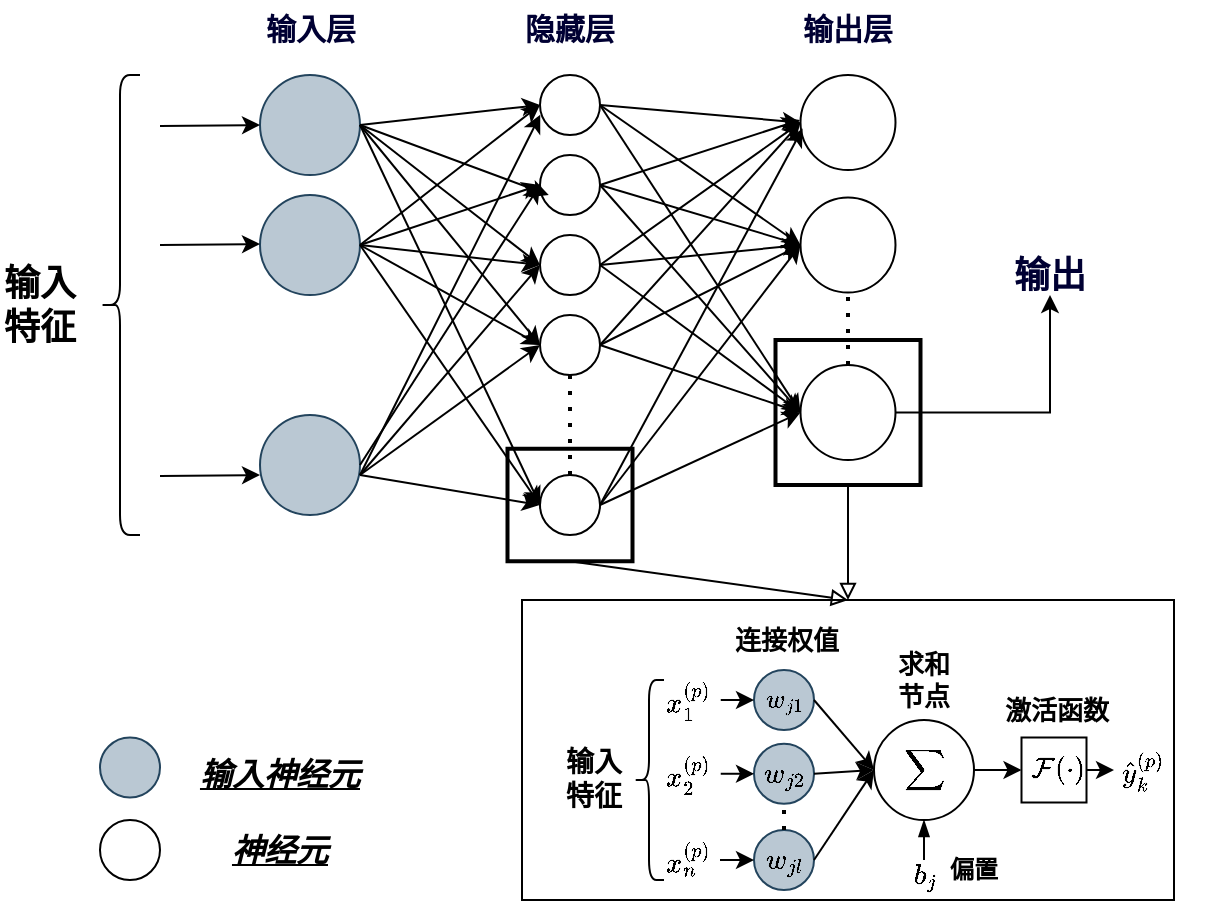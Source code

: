 <mxfile version="24.0.6" type="github">
  <diagram id="PcK8HiPGNt8-FAUTrwxG" name="第 1 页">
    <mxGraphModel dx="1136" dy="578" grid="1" gridSize="10" guides="1" tooltips="1" connect="1" arrows="1" fold="1" page="1" pageScale="1" pageWidth="827" pageHeight="1169" math="1" shadow="0">
      <root>
        <mxCell id="0" />
        <mxCell id="1" parent="0" />
        <mxCell id="slfy005rtpeVditU27t0-47" value="" style="rounded=0;whiteSpace=wrap;html=1;fillColor=none;strokeWidth=2;" parent="1" vertex="1">
          <mxGeometry x="403.75" y="744.38" width="62.5" height="56.25" as="geometry" />
        </mxCell>
        <mxCell id="slfy005rtpeVditU27t0-48" value="" style="whiteSpace=wrap;html=1;aspect=fixed;strokeColor=#000000;strokeWidth=2;fillColor=none;" parent="1" vertex="1">
          <mxGeometry x="537.75" y="690" width="72.5" height="72.5" as="geometry" />
        </mxCell>
        <mxCell id="slfy005rtpeVditU27t0-1" value="" style="rounded=0;whiteSpace=wrap;html=1;fontFamily=Helvetica;fontSize=13;" parent="1" vertex="1">
          <mxGeometry x="411" y="820" width="326" height="150" as="geometry" />
        </mxCell>
        <mxCell id="slfy005rtpeVditU27t0-2" value="" style="shape=curlyBracket;whiteSpace=wrap;html=1;rounded=1;fontFamily=Helvetica;fontSize=13;" parent="1" vertex="1">
          <mxGeometry x="200" y="557.5" width="20" height="230" as="geometry" />
        </mxCell>
        <mxCell id="slfy005rtpeVditU27t0-3" value="&lt;font style=&quot;font-size: 18px&quot;&gt;输入特征&lt;/font&gt;" style="text;html=1;strokeColor=none;fillColor=none;align=center;verticalAlign=middle;whiteSpace=wrap;rounded=0;fontFamily=Helvetica;fontSize=14;rotation=0;fontStyle=1" parent="1" vertex="1">
          <mxGeometry x="150" y="662.5" width="40" height="20" as="geometry" />
        </mxCell>
        <mxCell id="slfy005rtpeVditU27t0-4" value="" style="ellipse;whiteSpace=wrap;html=1;aspect=fixed;fontFamily=Helvetica;fontSize=13;fillColor=#bac8d3;strokeColor=#23445d;" parent="1" vertex="1">
          <mxGeometry x="280" y="557.5" width="50" height="50" as="geometry" />
        </mxCell>
        <mxCell id="slfy005rtpeVditU27t0-5" value="" style="ellipse;whiteSpace=wrap;html=1;aspect=fixed;fontFamily=Helvetica;fontSize=13;fillColor=#bac8d3;strokeColor=#23445d;" parent="1" vertex="1">
          <mxGeometry x="280" y="617.5" width="50" height="50" as="geometry" />
        </mxCell>
        <mxCell id="slfy005rtpeVditU27t0-6" value="" style="ellipse;whiteSpace=wrap;html=1;aspect=fixed;fontFamily=Helvetica;fontSize=13;fillColor=#bac8d3;strokeColor=#23445d;" parent="1" vertex="1">
          <mxGeometry x="280" y="727.5" width="50" height="50" as="geometry" />
        </mxCell>
        <mxCell id="slfy005rtpeVditU27t0-7" value="" style="endArrow=none;dashed=1;html=1;dashPattern=1 3;strokeWidth=2;fontFamily=Times New Roman;fontSize=10;fontColor=#808080;entryX=0.5;entryY=1;entryDx=0;entryDy=0;exitX=0.5;exitY=0;exitDx=0;exitDy=0;" parent="1" source="slfy005rtpeVditU27t0-31" target="R6NuVEMGAyFODu8Ev8Uq-2" edge="1">
          <mxGeometry width="50" height="50" relative="1" as="geometry">
            <mxPoint x="573.8" y="707.5" as="sourcePoint" />
            <mxPoint x="573.8" y="647.5" as="targetPoint" />
          </mxGeometry>
        </mxCell>
        <mxCell id="R6NuVEMGAyFODu8Ev8Uq-10" style="rounded=0;orthogonalLoop=1;jettySize=auto;html=1;exitX=1;exitY=0.5;exitDx=0;exitDy=0;entryX=0;entryY=0.5;entryDx=0;entryDy=0;" edge="1" parent="1" source="slfy005rtpeVditU27t0-8" target="R6NuVEMGAyFODu8Ev8Uq-2">
          <mxGeometry relative="1" as="geometry" />
        </mxCell>
        <mxCell id="slfy005rtpeVditU27t0-8" value="" style="ellipse;whiteSpace=wrap;html=1;aspect=fixed;fontFamily=Times New Roman;fontSize=10;" parent="1" vertex="1">
          <mxGeometry x="420" y="557.5" width="30" height="30" as="geometry" />
        </mxCell>
        <mxCell id="R6NuVEMGAyFODu8Ev8Uq-6" style="rounded=0;orthogonalLoop=1;jettySize=auto;html=1;exitX=1;exitY=0.5;exitDx=0;exitDy=0;" edge="1" parent="1" source="slfy005rtpeVditU27t0-9">
          <mxGeometry relative="1" as="geometry">
            <mxPoint x="550" y="580" as="targetPoint" />
          </mxGeometry>
        </mxCell>
        <mxCell id="R6NuVEMGAyFODu8Ev8Uq-11" style="rounded=0;orthogonalLoop=1;jettySize=auto;html=1;exitX=1;exitY=0.5;exitDx=0;exitDy=0;entryX=0;entryY=0.5;entryDx=0;entryDy=0;" edge="1" parent="1" source="slfy005rtpeVditU27t0-9" target="R6NuVEMGAyFODu8Ev8Uq-2">
          <mxGeometry relative="1" as="geometry" />
        </mxCell>
        <mxCell id="slfy005rtpeVditU27t0-9" value="" style="ellipse;whiteSpace=wrap;html=1;aspect=fixed;fontFamily=Times New Roman;fontSize=10;" parent="1" vertex="1">
          <mxGeometry x="420" y="597.5" width="30" height="30" as="geometry" />
        </mxCell>
        <mxCell id="R6NuVEMGAyFODu8Ev8Uq-7" style="rounded=0;orthogonalLoop=1;jettySize=auto;html=1;exitX=1;exitY=0.5;exitDx=0;exitDy=0;entryX=0;entryY=0.5;entryDx=0;entryDy=0;" edge="1" parent="1" source="slfy005rtpeVditU27t0-10" target="R6NuVEMGAyFODu8Ev8Uq-3">
          <mxGeometry relative="1" as="geometry" />
        </mxCell>
        <mxCell id="R6NuVEMGAyFODu8Ev8Uq-12" style="rounded=0;orthogonalLoop=1;jettySize=auto;html=1;exitX=1;exitY=0.5;exitDx=0;exitDy=0;entryX=0;entryY=0.5;entryDx=0;entryDy=0;" edge="1" parent="1" source="slfy005rtpeVditU27t0-10" target="R6NuVEMGAyFODu8Ev8Uq-2">
          <mxGeometry relative="1" as="geometry" />
        </mxCell>
        <mxCell id="slfy005rtpeVditU27t0-10" value="" style="ellipse;whiteSpace=wrap;html=1;aspect=fixed;fontFamily=Times New Roman;fontSize=10;" parent="1" vertex="1">
          <mxGeometry x="420" y="637.5" width="30" height="30" as="geometry" />
        </mxCell>
        <mxCell id="R6NuVEMGAyFODu8Ev8Uq-8" style="rounded=0;orthogonalLoop=1;jettySize=auto;html=1;exitX=1;exitY=0.5;exitDx=0;exitDy=0;entryX=0;entryY=0.5;entryDx=0;entryDy=0;" edge="1" parent="1" source="slfy005rtpeVditU27t0-11" target="R6NuVEMGAyFODu8Ev8Uq-3">
          <mxGeometry relative="1" as="geometry" />
        </mxCell>
        <mxCell id="R6NuVEMGAyFODu8Ev8Uq-13" style="rounded=0;orthogonalLoop=1;jettySize=auto;html=1;exitX=1;exitY=0.5;exitDx=0;exitDy=0;entryX=0;entryY=0.5;entryDx=0;entryDy=0;" edge="1" parent="1" source="slfy005rtpeVditU27t0-11" target="R6NuVEMGAyFODu8Ev8Uq-2">
          <mxGeometry relative="1" as="geometry" />
        </mxCell>
        <mxCell id="slfy005rtpeVditU27t0-11" value="" style="ellipse;whiteSpace=wrap;html=1;aspect=fixed;fontFamily=Times New Roman;fontSize=10;" parent="1" vertex="1">
          <mxGeometry x="420" y="677.5" width="30" height="30" as="geometry" />
        </mxCell>
        <mxCell id="R6NuVEMGAyFODu8Ev8Uq-14" style="rounded=0;orthogonalLoop=1;jettySize=auto;html=1;exitX=1;exitY=0.5;exitDx=0;exitDy=0;entryX=0;entryY=0.5;entryDx=0;entryDy=0;" edge="1" parent="1" source="slfy005rtpeVditU27t0-12" target="R6NuVEMGAyFODu8Ev8Uq-2">
          <mxGeometry relative="1" as="geometry" />
        </mxCell>
        <mxCell id="slfy005rtpeVditU27t0-12" value="" style="ellipse;whiteSpace=wrap;html=1;aspect=fixed;fontFamily=Times New Roman;fontSize=10;" parent="1" vertex="1">
          <mxGeometry x="420" y="757.5" width="30" height="30" as="geometry" />
        </mxCell>
        <mxCell id="slfy005rtpeVditU27t0-13" value="" style="endArrow=classic;html=1;fontFamily=Times New Roman;fontSize=10;fontColor=#808080;entryX=0;entryY=0.5;entryDx=0;entryDy=0;exitX=1;exitY=0.5;exitDx=0;exitDy=0;" parent="1" source="slfy005rtpeVditU27t0-4" target="slfy005rtpeVditU27t0-8" edge="1">
          <mxGeometry width="50" height="50" relative="1" as="geometry">
            <mxPoint x="330" y="587.5" as="sourcePoint" />
            <mxPoint x="380" y="537.5" as="targetPoint" />
          </mxGeometry>
        </mxCell>
        <mxCell id="slfy005rtpeVditU27t0-14" value="" style="endArrow=classic;html=1;fontFamily=Times New Roman;fontSize=10;fontColor=#808080;entryX=0;entryY=0.5;entryDx=0;entryDy=0;" parent="1" target="slfy005rtpeVditU27t0-8" edge="1">
          <mxGeometry width="50" height="50" relative="1" as="geometry">
            <mxPoint x="330" y="642.5" as="sourcePoint" />
            <mxPoint x="420" y="627.5" as="targetPoint" />
          </mxGeometry>
        </mxCell>
        <mxCell id="slfy005rtpeVditU27t0-15" value="" style="endArrow=classic;html=1;fontFamily=Times New Roman;fontSize=10;fontColor=#808080;entryX=0;entryY=0.5;entryDx=0;entryDy=0;exitX=1;exitY=0.5;exitDx=0;exitDy=0;" parent="1" source="slfy005rtpeVditU27t0-6" target="slfy005rtpeVditU27t0-9" edge="1">
          <mxGeometry width="50" height="50" relative="1" as="geometry">
            <mxPoint x="280" y="757.5" as="sourcePoint" />
            <mxPoint x="370" y="742.5" as="targetPoint" />
          </mxGeometry>
        </mxCell>
        <mxCell id="slfy005rtpeVditU27t0-16" value="" style="endArrow=classic;html=1;fontFamily=Times New Roman;fontSize=10;fontColor=#808080;entryX=0;entryY=0.5;entryDx=0;entryDy=0;" parent="1" target="slfy005rtpeVditU27t0-10" edge="1">
          <mxGeometry width="50" height="50" relative="1" as="geometry">
            <mxPoint x="330" y="757.5" as="sourcePoint" />
            <mxPoint x="430.13" y="627.405" as="targetPoint" />
          </mxGeometry>
        </mxCell>
        <mxCell id="slfy005rtpeVditU27t0-17" value="" style="endArrow=classic;html=1;fontFamily=Times New Roman;fontSize=10;fontColor=#808080;entryX=0.407;entryY=0.333;entryDx=0;entryDy=0;entryPerimeter=0;" parent="1" edge="1">
          <mxGeometry width="50" height="50" relative="1" as="geometry">
            <mxPoint x="330" y="757.5" as="sourcePoint" />
            <mxPoint x="420.13" y="577.405" as="targetPoint" />
          </mxGeometry>
        </mxCell>
        <mxCell id="slfy005rtpeVditU27t0-18" value="" style="endArrow=classic;html=1;fontFamily=Times New Roman;fontSize=10;fontColor=#808080;entryX=0;entryY=0.5;entryDx=0;entryDy=0;" parent="1" target="slfy005rtpeVditU27t0-11" edge="1">
          <mxGeometry width="50" height="50" relative="1" as="geometry">
            <mxPoint x="330" y="757.5" as="sourcePoint" />
            <mxPoint x="420.13" y="697.505" as="targetPoint" />
          </mxGeometry>
        </mxCell>
        <mxCell id="slfy005rtpeVditU27t0-19" value="" style="endArrow=classic;html=1;fontFamily=Times New Roman;fontSize=10;fontColor=#808080;entryX=0;entryY=0.5;entryDx=0;entryDy=0;" parent="1" edge="1">
          <mxGeometry width="50" height="50" relative="1" as="geometry">
            <mxPoint x="330" y="757.5" as="sourcePoint" />
            <mxPoint x="420" y="772.5" as="targetPoint" />
          </mxGeometry>
        </mxCell>
        <mxCell id="slfy005rtpeVditU27t0-20" value="" style="endArrow=classic;html=1;fontFamily=Times New Roman;fontSize=10;fontColor=#808080;entryX=0.146;entryY=0.667;entryDx=0;entryDy=0;exitX=1;exitY=0.5;exitDx=0;exitDy=0;entryPerimeter=0;" parent="1" source="slfy005rtpeVditU27t0-4" target="slfy005rtpeVditU27t0-9" edge="1">
          <mxGeometry width="50" height="50" relative="1" as="geometry">
            <mxPoint x="340" y="597.5" as="sourcePoint" />
            <mxPoint x="430" y="582.5" as="targetPoint" />
          </mxGeometry>
        </mxCell>
        <mxCell id="slfy005rtpeVditU27t0-21" value="" style="endArrow=classic;html=1;fontFamily=Times New Roman;fontSize=10;fontColor=#808080;entryX=0;entryY=0.5;entryDx=0;entryDy=0;exitX=1;exitY=0.5;exitDx=0;exitDy=0;" parent="1" source="slfy005rtpeVditU27t0-4" target="slfy005rtpeVditU27t0-10" edge="1">
          <mxGeometry width="50" height="50" relative="1" as="geometry">
            <mxPoint x="331" y="587.5" as="sourcePoint" />
            <mxPoint x="434.393" y="633.107" as="targetPoint" />
          </mxGeometry>
        </mxCell>
        <mxCell id="slfy005rtpeVditU27t0-22" value="" style="endArrow=classic;html=1;fontFamily=Times New Roman;fontSize=10;fontColor=#808080;entryX=0;entryY=0.5;entryDx=0;entryDy=0;exitX=1;exitY=0.5;exitDx=0;exitDy=0;" parent="1" source="slfy005rtpeVditU27t0-4" target="slfy005rtpeVditU27t0-11" edge="1">
          <mxGeometry width="50" height="50" relative="1" as="geometry">
            <mxPoint x="350" y="602.5" as="sourcePoint" />
            <mxPoint x="440" y="672.5" as="targetPoint" />
          </mxGeometry>
        </mxCell>
        <mxCell id="slfy005rtpeVditU27t0-23" value="" style="endArrow=classic;html=1;fontFamily=Times New Roman;fontSize=10;fontColor=#808080;entryX=0;entryY=0.5;entryDx=0;entryDy=0;exitX=1;exitY=0.5;exitDx=0;exitDy=0;" parent="1" source="slfy005rtpeVditU27t0-4" edge="1">
          <mxGeometry width="50" height="50" relative="1" as="geometry">
            <mxPoint x="370" y="622.5" as="sourcePoint" />
            <mxPoint x="420" y="772.5" as="targetPoint" />
          </mxGeometry>
        </mxCell>
        <mxCell id="slfy005rtpeVditU27t0-24" value="" style="endArrow=classic;html=1;fontFamily=Times New Roman;fontSize=10;fontColor=#808080;entryX=0;entryY=0.5;entryDx=0;entryDy=0;exitX=1;exitY=0.5;exitDx=0;exitDy=0;" parent="1" source="slfy005rtpeVditU27t0-5" target="slfy005rtpeVditU27t0-9" edge="1">
          <mxGeometry width="50" height="50" relative="1" as="geometry">
            <mxPoint x="340" y="652.5" as="sourcePoint" />
            <mxPoint x="430" y="582.5" as="targetPoint" />
          </mxGeometry>
        </mxCell>
        <mxCell id="slfy005rtpeVditU27t0-25" value="" style="endArrow=classic;html=1;fontFamily=Times New Roman;fontSize=10;fontColor=#808080;entryX=0;entryY=0.5;entryDx=0;entryDy=0;exitX=1;exitY=0.5;exitDx=0;exitDy=0;" parent="1" source="slfy005rtpeVditU27t0-5" target="slfy005rtpeVditU27t0-10" edge="1">
          <mxGeometry width="50" height="50" relative="1" as="geometry">
            <mxPoint x="350" y="662.5" as="sourcePoint" />
            <mxPoint x="440" y="592.5" as="targetPoint" />
          </mxGeometry>
        </mxCell>
        <mxCell id="slfy005rtpeVditU27t0-26" value="" style="endArrow=classic;html=1;fontFamily=Times New Roman;fontSize=10;fontColor=#808080;entryX=0;entryY=0.5;entryDx=0;entryDy=0;exitX=1;exitY=0.5;exitDx=0;exitDy=0;" parent="1" source="slfy005rtpeVditU27t0-5" target="slfy005rtpeVditU27t0-11" edge="1">
          <mxGeometry width="50" height="50" relative="1" as="geometry">
            <mxPoint x="360" y="672.5" as="sourcePoint" />
            <mxPoint x="450" y="602.5" as="targetPoint" />
          </mxGeometry>
        </mxCell>
        <mxCell id="slfy005rtpeVditU27t0-27" value="" style="endArrow=classic;html=1;fontFamily=Times New Roman;fontSize=10;fontColor=#808080;entryX=0;entryY=0.5;entryDx=0;entryDy=0;exitX=1;exitY=0.5;exitDx=0;exitDy=0;" parent="1" source="slfy005rtpeVditU27t0-5" edge="1">
          <mxGeometry width="50" height="50" relative="1" as="geometry">
            <mxPoint x="380" y="692.5" as="sourcePoint" />
            <mxPoint x="420" y="772.5" as="targetPoint" />
          </mxGeometry>
        </mxCell>
        <mxCell id="slfy005rtpeVditU27t0-28" value="&lt;font style=&quot;font-size: 15px&quot;&gt;输入层&lt;/font&gt;" style="text;html=1;strokeColor=none;fillColor=none;align=center;verticalAlign=middle;whiteSpace=wrap;rounded=0;fontFamily=Helvetica;fontSize=14;fontColor=#000033;fontStyle=1" parent="1" vertex="1">
          <mxGeometry x="257.5" y="520" width="95" height="27.5" as="geometry" />
        </mxCell>
        <mxCell id="slfy005rtpeVditU27t0-29" value="&lt;font style=&quot;font-size: 15px&quot;&gt;隐藏层&lt;/font&gt;" style="text;html=1;strokeColor=none;fillColor=none;align=center;verticalAlign=middle;whiteSpace=wrap;rounded=0;fontFamily=Helvetica;fontSize=13;fontColor=#000033;fontStyle=1" parent="1" vertex="1">
          <mxGeometry x="385" y="523.75" width="100" height="20" as="geometry" />
        </mxCell>
        <mxCell id="slfy005rtpeVditU27t0-30" style="edgeStyle=orthogonalEdgeStyle;rounded=0;orthogonalLoop=1;jettySize=auto;html=1;exitX=1;exitY=0.5;exitDx=0;exitDy=0;fontFamily=Helvetica;fontSize=13;fontColor=#000033;" parent="1" source="slfy005rtpeVditU27t0-31" target="slfy005rtpeVditU27t0-39" edge="1">
          <mxGeometry relative="1" as="geometry" />
        </mxCell>
        <mxCell id="slfy005rtpeVditU27t0-31" value="" style="ellipse;whiteSpace=wrap;html=1;aspect=fixed;fontFamily=Times New Roman;fontSize=10;" parent="1" vertex="1">
          <mxGeometry x="550.25" y="702.5" width="47.5" height="47.5" as="geometry" />
        </mxCell>
        <mxCell id="slfy005rtpeVditU27t0-32" value="" style="endArrow=none;dashed=1;html=1;dashPattern=1 3;strokeWidth=2;fontFamily=Times New Roman;fontSize=10;fontColor=#000033;entryX=0.5;entryY=1;entryDx=0;entryDy=0;exitX=0.5;exitY=0;exitDx=0;exitDy=0;" parent="1" target="slfy005rtpeVditU27t0-11" edge="1">
          <mxGeometry width="50" height="50" relative="1" as="geometry">
            <mxPoint x="435" y="757.5" as="sourcePoint" />
            <mxPoint x="490" y="707.5" as="targetPoint" />
          </mxGeometry>
        </mxCell>
        <mxCell id="slfy005rtpeVditU27t0-33" value="" style="endArrow=classic;html=1;fontFamily=Times New Roman;fontSize=10;fontColor=#000033;exitX=1;exitY=0.5;exitDx=0;exitDy=0;entryX=0;entryY=0.5;entryDx=0;entryDy=0;" parent="1" source="slfy005rtpeVditU27t0-8" target="slfy005rtpeVditU27t0-31" edge="1">
          <mxGeometry width="50" height="50" relative="1" as="geometry">
            <mxPoint x="540" y="627.5" as="sourcePoint" />
            <mxPoint x="590" y="577.5" as="targetPoint" />
          </mxGeometry>
        </mxCell>
        <mxCell id="slfy005rtpeVditU27t0-34" value="" style="endArrow=classic;html=1;fontFamily=Times New Roman;fontSize=10;fontColor=#000033;exitX=1;exitY=0.5;exitDx=0;exitDy=0;entryX=0;entryY=0.5;entryDx=0;entryDy=0;" parent="1" source="slfy005rtpeVditU27t0-9" target="slfy005rtpeVditU27t0-31" edge="1">
          <mxGeometry width="50" height="50" relative="1" as="geometry">
            <mxPoint x="470" y="592.5" as="sourcePoint" />
            <mxPoint x="569" y="677.5" as="targetPoint" />
          </mxGeometry>
        </mxCell>
        <mxCell id="slfy005rtpeVditU27t0-35" value="" style="endArrow=classic;html=1;fontFamily=Times New Roman;fontSize=10;fontColor=#000033;exitX=1;exitY=0.5;exitDx=0;exitDy=0;entryX=0;entryY=0.5;entryDx=0;entryDy=0;" parent="1" source="slfy005rtpeVditU27t0-10" target="slfy005rtpeVditU27t0-31" edge="1">
          <mxGeometry width="50" height="50" relative="1" as="geometry">
            <mxPoint x="480" y="602.5" as="sourcePoint" />
            <mxPoint x="579" y="687.5" as="targetPoint" />
          </mxGeometry>
        </mxCell>
        <mxCell id="slfy005rtpeVditU27t0-36" value="" style="endArrow=classic;html=1;fontFamily=Times New Roman;fontSize=10;fontColor=#000033;exitX=1;exitY=0.5;exitDx=0;exitDy=0;entryX=0;entryY=0.5;entryDx=0;entryDy=0;" parent="1" source="slfy005rtpeVditU27t0-11" target="slfy005rtpeVditU27t0-31" edge="1">
          <mxGeometry width="50" height="50" relative="1" as="geometry">
            <mxPoint x="490" y="612.5" as="sourcePoint" />
            <mxPoint x="589" y="697.5" as="targetPoint" />
          </mxGeometry>
        </mxCell>
        <mxCell id="slfy005rtpeVditU27t0-37" value="" style="endArrow=classic;html=1;fontFamily=Times New Roman;fontSize=10;fontColor=#000033;exitX=1;exitY=0.5;exitDx=0;exitDy=0;entryX=0;entryY=0.5;entryDx=0;entryDy=0;" parent="1" edge="1" target="slfy005rtpeVditU27t0-31">
          <mxGeometry width="50" height="50" relative="1" as="geometry">
            <mxPoint x="450" y="772.5" as="sourcePoint" />
            <mxPoint x="550" y="657.5" as="targetPoint" />
          </mxGeometry>
        </mxCell>
        <mxCell id="slfy005rtpeVditU27t0-38" value="&lt;font style=&quot;font-size: 15px&quot;&gt;输出层&lt;/font&gt;" style="text;html=1;strokeColor=none;fillColor=none;align=center;verticalAlign=middle;whiteSpace=wrap;rounded=0;fontFamily=Helvetica;fontSize=13;fontColor=#000033;fontStyle=1" parent="1" vertex="1">
          <mxGeometry x="522" y="522.5" width="104" height="22.5" as="geometry" />
        </mxCell>
        <mxCell id="slfy005rtpeVditU27t0-39" value="&lt;b&gt;&lt;font style=&quot;font-size: 18px&quot;&gt;输出&lt;/font&gt;&lt;/b&gt;" style="text;html=1;strokeColor=none;fillColor=none;align=center;verticalAlign=middle;whiteSpace=wrap;rounded=0;fontFamily=Helvetica;fontSize=14;fontColor=#000033;" parent="1" vertex="1">
          <mxGeometry x="640" y="647.5" width="70" height="20" as="geometry" />
        </mxCell>
        <mxCell id="slfy005rtpeVditU27t0-44" value="" style="endArrow=classic;html=1;entryX=0;entryY=0.5;entryDx=0;entryDy=0;" parent="1" target="slfy005rtpeVditU27t0-4" edge="1">
          <mxGeometry width="50" height="50" relative="1" as="geometry">
            <mxPoint x="230" y="583" as="sourcePoint" />
            <mxPoint x="440" y="710" as="targetPoint" />
          </mxGeometry>
        </mxCell>
        <mxCell id="slfy005rtpeVditU27t0-45" value="" style="endArrow=classic;html=1;entryX=0;entryY=0.5;entryDx=0;entryDy=0;" parent="1" edge="1">
          <mxGeometry width="50" height="50" relative="1" as="geometry">
            <mxPoint x="230" y="642.5" as="sourcePoint" />
            <mxPoint x="280" y="642" as="targetPoint" />
          </mxGeometry>
        </mxCell>
        <mxCell id="slfy005rtpeVditU27t0-46" value="" style="endArrow=classic;html=1;entryX=0;entryY=0.5;entryDx=0;entryDy=0;" parent="1" edge="1">
          <mxGeometry width="50" height="50" relative="1" as="geometry">
            <mxPoint x="230" y="758" as="sourcePoint" />
            <mxPoint x="280" y="757.5" as="targetPoint" />
          </mxGeometry>
        </mxCell>
        <mxCell id="slfy005rtpeVditU27t0-52" value="" style="endArrow=block;html=1;entryX=0.5;entryY=0;entryDx=0;entryDy=0;exitX=0.5;exitY=1;exitDx=0;exitDy=0;endFill=0;" parent="1" source="slfy005rtpeVditU27t0-47" target="slfy005rtpeVditU27t0-1" edge="1">
          <mxGeometry width="50" height="50" relative="1" as="geometry">
            <mxPoint x="390" y="750" as="sourcePoint" />
            <mxPoint x="440" y="700" as="targetPoint" />
          </mxGeometry>
        </mxCell>
        <mxCell id="slfy005rtpeVditU27t0-53" value="" style="endArrow=block;html=1;exitX=0.5;exitY=1;exitDx=0;exitDy=0;endFill=0;entryX=0.5;entryY=0;entryDx=0;entryDy=0;" parent="1" source="slfy005rtpeVditU27t0-48" target="slfy005rtpeVditU27t0-1" edge="1">
          <mxGeometry width="50" height="50" relative="1" as="geometry">
            <mxPoint x="390" y="750" as="sourcePoint" />
            <mxPoint x="570" y="840" as="targetPoint" />
          </mxGeometry>
        </mxCell>
        <mxCell id="slfy005rtpeVditU27t0-54" value="" style="shape=curlyBracket;whiteSpace=wrap;html=1;rounded=1;fontFamily=Helvetica;fontSize=13;" parent="1" vertex="1">
          <mxGeometry x="467" y="860" width="15" height="100" as="geometry" />
        </mxCell>
        <mxCell id="slfy005rtpeVditU27t0-55" value="输入特征" style="text;html=1;strokeColor=none;fillColor=none;align=center;verticalAlign=middle;whiteSpace=wrap;rounded=0;fontFamily=Helvetica;fontSize=14;rotation=0;fontStyle=1" parent="1" vertex="1">
          <mxGeometry x="427" y="898.75" width="40" height="20" as="geometry" />
        </mxCell>
        <mxCell id="slfy005rtpeVditU27t0-63" value="&lt;font style=&quot;font-size: 11px&quot;&gt;$$w_{j1}$$&lt;/font&gt;" style="ellipse;whiteSpace=wrap;html=1;aspect=fixed;fontFamily=Helvetica;fontSize=13;fillColor=#bac8d3;strokeColor=#23445d;" parent="1" vertex="1">
          <mxGeometry x="527" y="855" width="30" height="30" as="geometry" />
        </mxCell>
        <mxCell id="slfy005rtpeVditU27t0-64" value="&lt;span style=&quot;font-size: 12px;&quot;&gt;$$w_{j2}$$&lt;/span&gt;" style="ellipse;whiteSpace=wrap;html=1;aspect=fixed;fontFamily=Helvetica;fontSize=13;fillColor=#bac8d3;strokeColor=#23445d;" parent="1" vertex="1">
          <mxGeometry x="527" y="891.88" width="30" height="30" as="geometry" />
        </mxCell>
        <mxCell id="slfy005rtpeVditU27t0-65" value="&lt;span style=&quot;font-size: 12px;&quot;&gt;$$w_{jl}$$&lt;/span&gt;" style="ellipse;whiteSpace=wrap;html=1;aspect=fixed;fontFamily=Helvetica;fontSize=13;fillColor=#bac8d3;strokeColor=#23445d;" parent="1" vertex="1">
          <mxGeometry x="527" y="935" width="30" height="30" as="geometry" />
        </mxCell>
        <mxCell id="slfy005rtpeVditU27t0-66" value="" style="endArrow=none;dashed=1;html=1;dashPattern=1 3;strokeWidth=2;fontFamily=Times New Roman;fontSize=10;fontColor=#808080;entryX=0.5;entryY=1;entryDx=0;entryDy=0;exitX=0.5;exitY=0;exitDx=0;exitDy=0;" parent="1" source="slfy005rtpeVditU27t0-65" target="slfy005rtpeVditU27t0-64" edge="1">
          <mxGeometry width="50" height="50" relative="1" as="geometry">
            <mxPoint x="812" y="862.5" as="sourcePoint" />
            <mxPoint x="862" y="812.5" as="targetPoint" />
          </mxGeometry>
        </mxCell>
        <mxCell id="slfy005rtpeVditU27t0-69" value="" style="endArrow=classic;html=1;entryX=0;entryY=0.5;entryDx=0;entryDy=0;exitX=1;exitY=0.5;exitDx=0;exitDy=0;" parent="1" target="slfy005rtpeVditU27t0-65" edge="1" source="slfy005rtpeVditU27t0-77">
          <mxGeometry width="50" height="50" relative="1" as="geometry">
            <mxPoint x="512" y="950" as="sourcePoint" />
            <mxPoint x="537" y="949.5" as="targetPoint" />
          </mxGeometry>
        </mxCell>
        <mxCell id="slfy005rtpeVditU27t0-72" value="" style="endArrow=classic;html=1;entryX=0;entryY=0.5;entryDx=0;entryDy=0;" parent="1" target="slfy005rtpeVditU27t0-64" edge="1" source="slfy005rtpeVditU27t0-76">
          <mxGeometry width="50" height="50" relative="1" as="geometry">
            <mxPoint x="512" y="909" as="sourcePoint" />
            <mxPoint x="547" y="959.5" as="targetPoint" />
          </mxGeometry>
        </mxCell>
        <mxCell id="slfy005rtpeVditU27t0-73" value="" style="endArrow=classic;html=1;entryX=0;entryY=0.5;entryDx=0;entryDy=0;exitX=1;exitY=0.5;exitDx=0;exitDy=0;" parent="1" target="slfy005rtpeVditU27t0-63" edge="1" source="slfy005rtpeVditU27t0-75">
          <mxGeometry width="50" height="50" relative="1" as="geometry">
            <mxPoint x="512" y="870" as="sourcePoint" />
            <mxPoint x="557" y="969.5" as="targetPoint" />
          </mxGeometry>
        </mxCell>
        <mxCell id="slfy005rtpeVditU27t0-74" value="&lt;b&gt;&lt;font style=&quot;font-size: 13px&quot;&gt;连接权值&lt;/font&gt;&lt;/b&gt;" style="text;html=1;strokeColor=none;fillColor=none;align=center;verticalAlign=middle;whiteSpace=wrap;rounded=0;" parent="1" vertex="1">
          <mxGeometry x="510.37" y="830" width="67" height="20" as="geometry" />
        </mxCell>
        <mxCell id="slfy005rtpeVditU27t0-75" value="$$x_1^{(p)}$$" style="text;html=1;strokeColor=none;fillColor=none;align=center;verticalAlign=middle;whiteSpace=wrap;rounded=0;" parent="1" vertex="1">
          <mxGeometry x="479.37" y="860" width="31" height="20" as="geometry" />
        </mxCell>
        <mxCell id="slfy005rtpeVditU27t0-76" value="$$x_2^{(p)}$$" style="text;html=1;strokeColor=none;fillColor=none;align=center;verticalAlign=middle;whiteSpace=wrap;rounded=0;" parent="1" vertex="1">
          <mxGeometry x="479.37" y="896.88" width="31" height="20" as="geometry" />
        </mxCell>
        <mxCell id="slfy005rtpeVditU27t0-77" value="$$x_n^{(p)}$$" style="text;html=1;strokeColor=none;fillColor=none;align=center;verticalAlign=middle;whiteSpace=wrap;rounded=0;" parent="1" vertex="1">
          <mxGeometry x="479" y="940" width="31" height="20" as="geometry" />
        </mxCell>
        <mxCell id="slfy005rtpeVditU27t0-78" value="$$\sum$$" style="ellipse;whiteSpace=wrap;html=1;aspect=fixed;strokeColor=#000000;strokeWidth=1;fillColor=none;" parent="1" vertex="1">
          <mxGeometry x="587" y="880" width="50" height="50" as="geometry" />
        </mxCell>
        <mxCell id="slfy005rtpeVditU27t0-79" value="" style="endArrow=classic;html=1;entryX=0;entryY=0.5;entryDx=0;entryDy=0;exitX=1;exitY=0.5;exitDx=0;exitDy=0;" parent="1" source="slfy005rtpeVditU27t0-63" target="slfy005rtpeVditU27t0-78" edge="1">
          <mxGeometry width="50" height="50" relative="1" as="geometry">
            <mxPoint x="387" y="820" as="sourcePoint" />
            <mxPoint x="437" y="770" as="targetPoint" />
          </mxGeometry>
        </mxCell>
        <mxCell id="slfy005rtpeVditU27t0-80" value="" style="endArrow=classic;html=1;entryX=0;entryY=0.5;entryDx=0;entryDy=0;exitX=1;exitY=0.5;exitDx=0;exitDy=0;" parent="1" source="slfy005rtpeVditU27t0-64" target="slfy005rtpeVditU27t0-78" edge="1">
          <mxGeometry width="50" height="50" relative="1" as="geometry">
            <mxPoint x="387" y="820" as="sourcePoint" />
            <mxPoint x="437" y="770" as="targetPoint" />
          </mxGeometry>
        </mxCell>
        <mxCell id="slfy005rtpeVditU27t0-81" value="" style="endArrow=classic;html=1;entryX=0;entryY=0.5;entryDx=0;entryDy=0;exitX=1;exitY=0.5;exitDx=0;exitDy=0;" parent="1" source="slfy005rtpeVditU27t0-65" target="slfy005rtpeVditU27t0-78" edge="1">
          <mxGeometry width="50" height="50" relative="1" as="geometry">
            <mxPoint x="387" y="820" as="sourcePoint" />
            <mxPoint x="437" y="770" as="targetPoint" />
          </mxGeometry>
        </mxCell>
        <mxCell id="slfy005rtpeVditU27t0-84" value="&lt;b&gt;&lt;font style=&quot;font-size: 13px&quot;&gt;求和节点&lt;/font&gt;&lt;/b&gt;" style="text;html=1;strokeColor=none;fillColor=none;align=center;verticalAlign=middle;whiteSpace=wrap;rounded=0;" parent="1" vertex="1">
          <mxGeometry x="592" y="850" width="40" height="20" as="geometry" />
        </mxCell>
        <mxCell id="slfy005rtpeVditU27t0-85" value="" style="endArrow=classic;html=1;exitX=1;exitY=0.5;exitDx=0;exitDy=0;" parent="1" source="slfy005rtpeVditU27t0-78" target="slfy005rtpeVditU27t0-86" edge="1">
          <mxGeometry width="50" height="50" relative="1" as="geometry">
            <mxPoint x="457" y="860" as="sourcePoint" />
            <mxPoint x="507" y="810" as="targetPoint" />
          </mxGeometry>
        </mxCell>
        <mxCell id="slfy005rtpeVditU27t0-86" value="$$\ \mathcal{F}(·)$$" style="whiteSpace=wrap;html=1;aspect=fixed;strokeColor=#000000;strokeWidth=1;fillColor=none;" parent="1" vertex="1">
          <mxGeometry x="660.75" y="888.75" width="32.5" height="32.5" as="geometry" />
        </mxCell>
        <mxCell id="slfy005rtpeVditU27t0-87" value="&lt;b&gt;&lt;font style=&quot;font-size: 13px&quot;&gt;激活函数&lt;/font&gt;&lt;/b&gt;" style="text;html=1;strokeColor=none;fillColor=none;align=center;verticalAlign=middle;whiteSpace=wrap;rounded=0;" parent="1" vertex="1">
          <mxGeometry x="647" y="865" width="63" height="20" as="geometry" />
        </mxCell>
        <mxCell id="slfy005rtpeVditU27t0-88" value="" style="endArrow=classic;html=1;exitX=1;exitY=0.5;exitDx=0;exitDy=0;" parent="1" source="slfy005rtpeVditU27t0-86" target="slfy005rtpeVditU27t0-90" edge="1">
          <mxGeometry width="50" height="50" relative="1" as="geometry">
            <mxPoint x="457" y="860" as="sourcePoint" />
            <mxPoint x="507" y="810" as="targetPoint" />
          </mxGeometry>
        </mxCell>
        <mxCell id="slfy005rtpeVditU27t0-90" value="$$\hat y_k^{(p)}$$" style="text;html=1;strokeColor=none;fillColor=none;align=center;verticalAlign=middle;whiteSpace=wrap;rounded=0;" parent="1" vertex="1">
          <mxGeometry x="707" y="896.88" width="30" height="16.25" as="geometry" />
        </mxCell>
        <mxCell id="slfy005rtpeVditU27t0-91" value="" style="endArrow=blockThin;html=1;entryX=0.5;entryY=1;entryDx=0;entryDy=0;exitX=0.5;exitY=0;exitDx=0;exitDy=0;endFill=1;" parent="1" source="slfy005rtpeVditU27t0-92" target="slfy005rtpeVditU27t0-78" edge="1">
          <mxGeometry width="50" height="50" relative="1" as="geometry">
            <mxPoint x="457" y="860" as="sourcePoint" />
            <mxPoint x="507" y="810" as="targetPoint" />
          </mxGeometry>
        </mxCell>
        <mxCell id="slfy005rtpeVditU27t0-92" value="$$b_j$$&lt;b&gt;&lt;br&gt;&lt;/b&gt;" style="text;html=1;strokeColor=none;fillColor=none;align=center;verticalAlign=middle;whiteSpace=wrap;rounded=0;" parent="1" vertex="1">
          <mxGeometry x="594.5" y="950" width="35" height="30" as="geometry" />
        </mxCell>
        <mxCell id="slfy005rtpeVditU27t0-93" value="&lt;b&gt;偏置&lt;/b&gt;" style="text;html=1;strokeColor=none;fillColor=none;align=center;verticalAlign=middle;whiteSpace=wrap;rounded=0;" parent="1" vertex="1">
          <mxGeometry x="617" y="945" width="40" height="20" as="geometry" />
        </mxCell>
        <mxCell id="slfy005rtpeVditU27t0-94" value="" style="ellipse;whiteSpace=wrap;html=1;aspect=fixed;fontFamily=Helvetica;fontSize=13;fillColor=#bac8d3;strokeColor=#23445d;" parent="1" vertex="1">
          <mxGeometry x="200" y="888.75" width="30" height="30" as="geometry" />
        </mxCell>
        <mxCell id="slfy005rtpeVditU27t0-95" value="" style="ellipse;whiteSpace=wrap;html=1;aspect=fixed;fontFamily=Times New Roman;fontSize=10;" parent="1" vertex="1">
          <mxGeometry x="200" y="930" width="30" height="30" as="geometry" />
        </mxCell>
        <mxCell id="slfy005rtpeVditU27t0-96" value="&lt;b&gt;&lt;i&gt;&lt;u&gt;&lt;font style=&quot;font-size: 16px&quot;&gt;输入神经元&lt;/font&gt;&lt;/u&gt;&lt;/i&gt;&lt;/b&gt;" style="text;html=1;strokeColor=none;fillColor=none;align=center;verticalAlign=middle;whiteSpace=wrap;rounded=0;" parent="1" vertex="1">
          <mxGeometry x="240" y="896.88" width="100" height="20" as="geometry" />
        </mxCell>
        <mxCell id="slfy005rtpeVditU27t0-97" value="&lt;b&gt;&lt;i&gt;&lt;u&gt;&lt;font style=&quot;font-size: 16px&quot;&gt;神经元&lt;/font&gt;&lt;/u&gt;&lt;/i&gt;&lt;/b&gt;" style="text;html=1;strokeColor=none;fillColor=none;align=center;verticalAlign=middle;whiteSpace=wrap;rounded=0;" parent="1" vertex="1">
          <mxGeometry x="240" y="935" width="100" height="20" as="geometry" />
        </mxCell>
        <mxCell id="R6NuVEMGAyFODu8Ev8Uq-2" value="" style="ellipse;whiteSpace=wrap;html=1;aspect=fixed;fontFamily=Times New Roman;fontSize=10;" vertex="1" parent="1">
          <mxGeometry x="550.25" y="618.75" width="47.5" height="47.5" as="geometry" />
        </mxCell>
        <mxCell id="R6NuVEMGAyFODu8Ev8Uq-3" value="" style="ellipse;whiteSpace=wrap;html=1;aspect=fixed;fontFamily=Times New Roman;fontSize=10;" vertex="1" parent="1">
          <mxGeometry x="550.25" y="557.5" width="47.5" height="47.5" as="geometry" />
        </mxCell>
        <mxCell id="R6NuVEMGAyFODu8Ev8Uq-5" value="" style="endArrow=classic;html=1;rounded=0;exitX=1;exitY=0.5;exitDx=0;exitDy=0;entryX=0;entryY=0.5;entryDx=0;entryDy=0;" edge="1" parent="1" source="slfy005rtpeVditU27t0-8" target="R6NuVEMGAyFODu8Ev8Uq-3">
          <mxGeometry width="50" height="50" relative="1" as="geometry">
            <mxPoint x="450" y="573.75" as="sourcePoint" />
            <mxPoint x="500" y="523.75" as="targetPoint" />
          </mxGeometry>
        </mxCell>
        <mxCell id="R6NuVEMGAyFODu8Ev8Uq-9" style="rounded=0;orthogonalLoop=1;jettySize=auto;html=1;exitX=1;exitY=0.5;exitDx=0;exitDy=0;entryX=0.022;entryY=0.563;entryDx=0;entryDy=0;entryPerimeter=0;" edge="1" parent="1" source="slfy005rtpeVditU27t0-12" target="R6NuVEMGAyFODu8Ev8Uq-3">
          <mxGeometry relative="1" as="geometry" />
        </mxCell>
      </root>
    </mxGraphModel>
  </diagram>
</mxfile>
